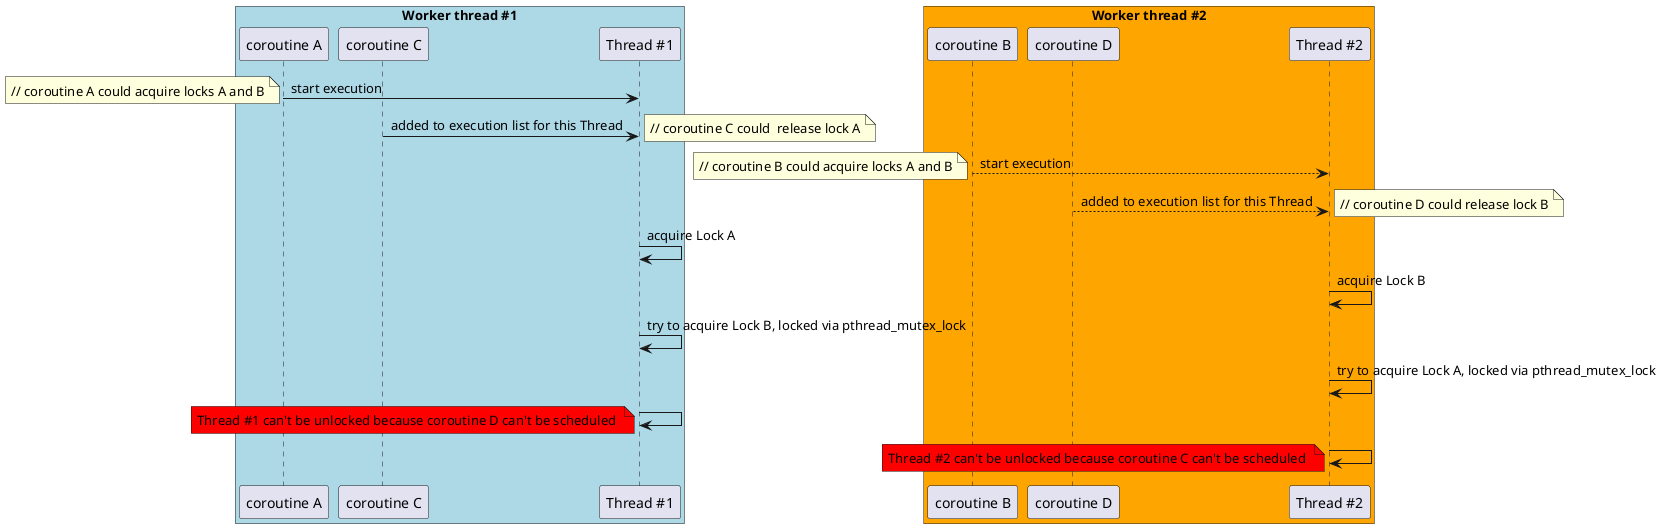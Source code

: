 ' Copyright (c) 2025 Huawei Device Co., Ltd.
' Licensed under the Apache License, Version 2.0 (the "License");
' you may not use this file except in compliance with the License.
' You may obtain a copy of the License at
'
' http://www.apache.org/licenses/LICENSE-2.0
'
' Unless required by applicable law or agreed to in writing, software
' distributed under the License is distributed on an "AS IS" BASIS,
' WITHOUT WARRANTIES OR CONDITIONS OF ANY KIND, either express or implied.
' See the License for the specific language governing permissions and
' limitations under the License.

@startuml
box "Worker thread #1" #LightBlue
participant "coroutine A"
participant "coroutine C"
participant "Thread #1"
end box

box "Worker thread #2" #Orange
participant "coroutine B"
participant "coroutine D"
participant "Thread #2"
end box

"coroutine A" -> "Thread #1": start execution
note left
    // coroutine A could acquire locks A and B
end note
"coroutine C" -> "Thread #1": added to execution list for this Thread
note right
    // coroutine C could  release lock A
end note
"coroutine B" --> "Thread #2": start execution
note left
    // coroutine B could acquire locks A and B
end note
"coroutine D" --> "Thread #2": added to execution list for this Thread
note right
    // coroutine D could release lock B
end note
"Thread #1" -> "Thread #1": acquire Lock A
"Thread #2" -> "Thread #2": acquire Lock B
"Thread #1" -> "Thread #1": try to acquire Lock B, locked via pthread_mutex_lock
"Thread #2" -> "Thread #2": try to acquire Lock A, locked via pthread_mutex_lock
"Thread #1" -> "Thread #1"
note left #red
    Thread #1 can't be unlocked because coroutine D can't be scheduled 
end note
"Thread #2" -> "Thread #2"
note left #red
    Thread #2 can't be unlocked because coroutine C can't be scheduled 
end note
@enduml